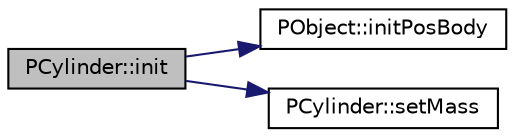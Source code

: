 digraph "PCylinder::init"
{
 // INTERACTIVE_SVG=YES
  edge [fontname="Helvetica",fontsize="10",labelfontname="Helvetica",labelfontsize="10"];
  node [fontname="Helvetica",fontsize="10",shape=record];
  rankdir="LR";
  Node1 [label="PCylinder::init",height=0.2,width=0.4,color="black", fillcolor="grey75", style="filled", fontcolor="black"];
  Node1 -> Node2 [color="midnightblue",fontsize="10",style="solid",fontname="Helvetica"];
  Node2 [label="PObject::initPosBody",height=0.2,width=0.4,color="black", fillcolor="white", style="filled",URL="$d1/d18/class_p_object.html#ac786a6905196d65ca7cd08349a679cac"];
  Node1 -> Node3 [color="midnightblue",fontsize="10",style="solid",fontname="Helvetica"];
  Node3 [label="PCylinder::setMass",height=0.2,width=0.4,color="black", fillcolor="white", style="filled",URL="$db/de1/class_p_cylinder.html#ad0f636c0d06d9b41572c601ed273adc6"];
}
